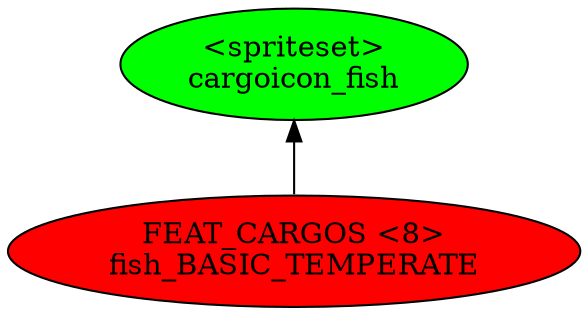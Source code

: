 digraph {
rankdir="BT"
cargoicon_fish [fillcolor=green style="filled" label="<spriteset>\ncargoicon_fish"]
fish_BASIC_TEMPERATE [fillcolor=red style="filled" label="FEAT_CARGOS <8>\nfish_BASIC_TEMPERATE"]
fish_BASIC_TEMPERATE->cargoicon_fish
}

